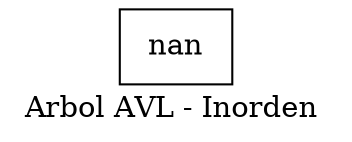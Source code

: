 digraph arbolinorden {
node [shape = record];
rankdir=LR;
nodo0[label="nan"];
nodo0;
label = "Arbol AVL - Inorden "
}
